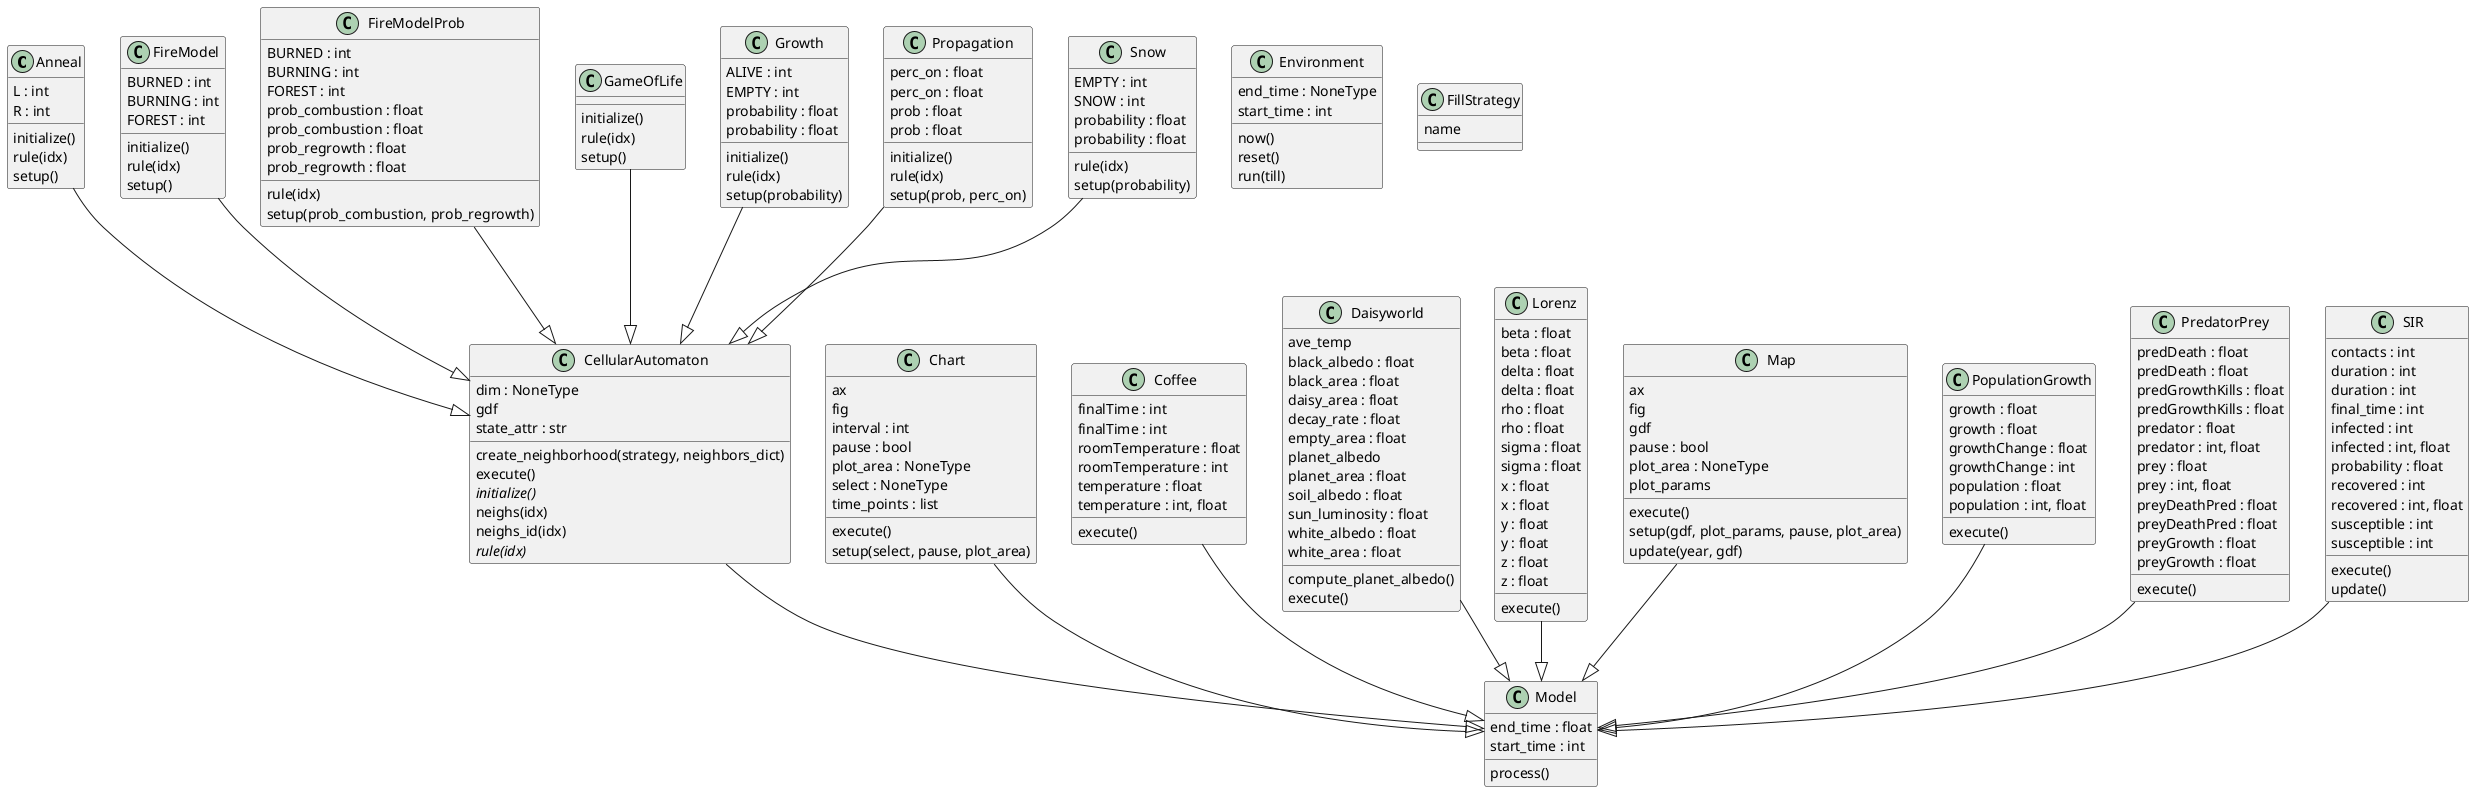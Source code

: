 @startuml classes_Dissmodel
set namespaceSeparator none
class "Anneal" as dissmodel.models.ca.anneal.Anneal {
  L : int
  R : int
  initialize()
  rule(idx)
  setup()
}
class "CellularAutomaton" as dissmodel.geo.celular_automaton.CellularAutomaton {
  dim : NoneType
  gdf
  state_attr : str
  create_neighborhood(strategy, neighbors_dict)
  execute()
  {abstract}initialize()
  neighs(idx)
  neighs_id(idx)
  {abstract}rule(idx)
}
class "Chart" as dissmodel.visualization.chart.Chart {
  ax
  fig
  interval : int
  pause : bool
  plot_area : NoneType
  select : NoneType
  time_points : list
  execute()
  setup(select, pause, plot_area)
}
class "Coffee" as dissmodel.models.sysdyn.cofee.Coffee {
  finalTime : int
  finalTime : int
  roomTemperature : float
  roomTemperature : int
  temperature : float
  temperature : int, float
  execute()
}
class "Daisyworld" as dissmodel.models.sysdyn.daisyword.Daisyworld {
  ave_temp
  black_albedo : float
  black_area : float
  daisy_area : float
  decay_rate : float
  empty_area : float
  planet_albedo
  planet_area : float
  soil_albedo : float
  sun_luminosity : float
  white_albedo : float
  white_area : float
  compute_planet_albedo()
  execute()
}
class "Environment" as dissmodel.core.environment.Environment {
  end_time : NoneType
  start_time : int
  now()
  reset()
  run(till)
}
class "FillStrategy" as dissmodel.geo.fill.FillStrategy {
  name
}
class "FireModel" as dissmodel.models.ca.fire_model.FireModel {
  BURNED : int
  BURNING : int
  FOREST : int
  initialize()
  rule(idx)
  setup()
}
class "FireModelProb" as dissmodel.models.ca.fire_model_prob.FireModelProb {
  BURNED : int
  BURNING : int
  FOREST : int
  prob_combustion : float
  prob_combustion : float
  prob_regrowth : float
  prob_regrowth : float
  rule(idx)
  setup(prob_combustion, prob_regrowth)
}
class "GameOfLife" as dissmodel.models.ca.game_of_life.GameOfLife {
  initialize()
  rule(idx)
  setup()
}
class "Growth" as dissmodel.models.ca.growth.Growth {
  ALIVE : int
  EMPTY : int
  probability : float
  probability : float
  initialize()
  rule(idx)
  setup(probability)
}
class "Lorenz" as dissmodel.models.sysdyn.lorenz.Lorenz {
  beta : float
  beta : float
  delta : float
  delta : float
  rho : float
  rho : float
  sigma : float
  sigma : float
  x : float
  x : float
  y : float
  y : float
  z : float
  z : float
  execute()
}
class "Map" as dissmodel.visualization.map.Map {
  ax
  fig
  gdf
  pause : bool
  plot_area : NoneType
  plot_params
  execute()
  setup(gdf, plot_params, pause, plot_area)
  update(year, gdf)
}
class "Model" as dissmodel.core.model.Model {
  end_time : float
  start_time : int
  process()
}
class "PopulationGrowth" as dissmodel.models.sysdyn.population_growth.PopulationGrowth {
  growth : float
  growth : float
  growthChange : float
  growthChange : int
  population : float
  population : int, float
  execute()
}
class "PredatorPrey" as dissmodel.models.sysdyn.predatorprey.PredatorPrey {
  predDeath : float
  predDeath : float
  predGrowthKills : float
  predGrowthKills : float
  predator : float
  predator : int, float
  prey : float
  prey : int, float
  preyDeathPred : float
  preyDeathPred : float
  preyGrowth : float
  preyGrowth : float
  execute()
}
class "Propagation" as dissmodel.models.ca.propagation.Propagation {
  perc_on : float
  perc_on : float
  prob : float
  prob : float
  initialize()
  rule(idx)
  setup(prob, perc_on)
}
class "SIR" as dissmodel.models.sysdyn.sir.SIR {
  contacts : int
  duration : int
  duration : int
  final_time : int
  infected : int
  infected : int, float
  probability : float
  recovered : int
  recovered : int, float
  susceptible : int
  susceptible : int
  execute()
  update()
}
class "Snow" as dissmodel.models.ca.snow.Snow {
  EMPTY : int
  SNOW : int
  probability : float
  probability : float
  rule(idx)
  setup(probability)
}
dissmodel.geo.celular_automaton.CellularAutomaton --|> dissmodel.core.model.Model
dissmodel.models.ca.anneal.Anneal --|> dissmodel.geo.celular_automaton.CellularAutomaton
dissmodel.models.ca.fire_model.FireModel --|> dissmodel.geo.celular_automaton.CellularAutomaton
dissmodel.models.ca.fire_model_prob.FireModelProb --|> dissmodel.geo.celular_automaton.CellularAutomaton
dissmodel.models.ca.game_of_life.GameOfLife --|> dissmodel.geo.celular_automaton.CellularAutomaton
dissmodel.models.ca.growth.Growth --|> dissmodel.geo.celular_automaton.CellularAutomaton
dissmodel.models.ca.propagation.Propagation --|> dissmodel.geo.celular_automaton.CellularAutomaton
dissmodel.models.ca.snow.Snow --|> dissmodel.geo.celular_automaton.CellularAutomaton
dissmodel.models.sysdyn.cofee.Coffee --|> dissmodel.core.model.Model
dissmodel.models.sysdyn.daisyword.Daisyworld --|> dissmodel.core.model.Model
dissmodel.models.sysdyn.lorenz.Lorenz --|> dissmodel.core.model.Model
dissmodel.models.sysdyn.population_growth.PopulationGrowth --|> dissmodel.core.model.Model
dissmodel.models.sysdyn.predatorprey.PredatorPrey --|> dissmodel.core.model.Model
dissmodel.models.sysdyn.sir.SIR --|> dissmodel.core.model.Model
dissmodel.visualization.chart.Chart --|> dissmodel.core.model.Model
dissmodel.visualization.map.Map --|> dissmodel.core.model.Model
@enduml
